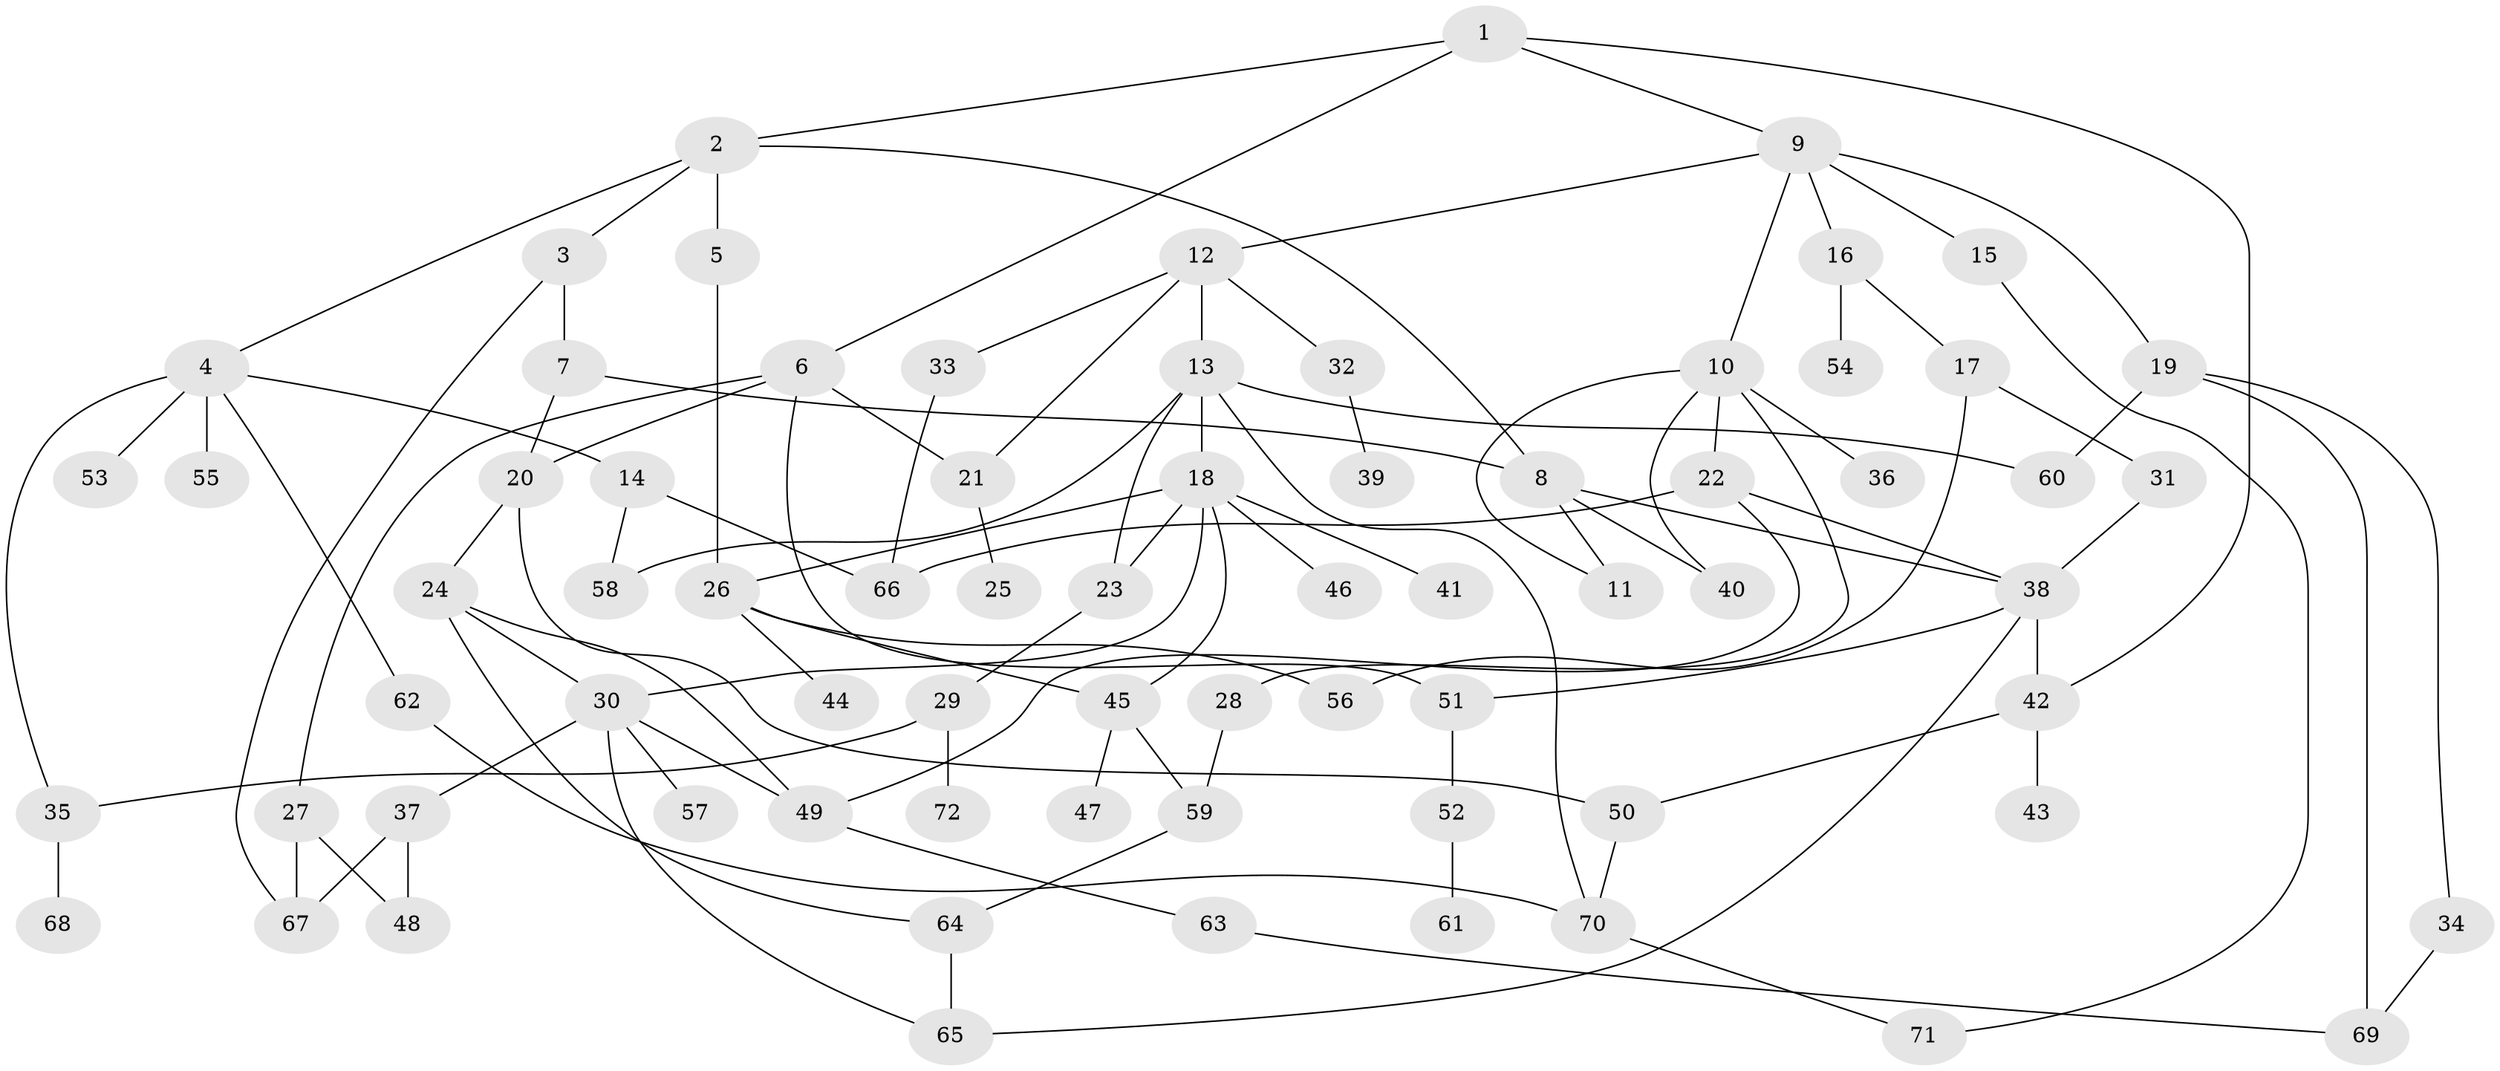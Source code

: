 // coarse degree distribution, {11: 0.019230769230769232, 5: 0.07692307692307693, 4: 0.057692307692307696, 6: 0.07692307692307693, 2: 0.25, 8: 0.019230769230769232, 3: 0.23076923076923078, 10: 0.019230769230769232, 1: 0.25}
// Generated by graph-tools (version 1.1) at 2025/49/03/04/25 22:49:08]
// undirected, 72 vertices, 105 edges
graph export_dot {
  node [color=gray90,style=filled];
  1;
  2;
  3;
  4;
  5;
  6;
  7;
  8;
  9;
  10;
  11;
  12;
  13;
  14;
  15;
  16;
  17;
  18;
  19;
  20;
  21;
  22;
  23;
  24;
  25;
  26;
  27;
  28;
  29;
  30;
  31;
  32;
  33;
  34;
  35;
  36;
  37;
  38;
  39;
  40;
  41;
  42;
  43;
  44;
  45;
  46;
  47;
  48;
  49;
  50;
  51;
  52;
  53;
  54;
  55;
  56;
  57;
  58;
  59;
  60;
  61;
  62;
  63;
  64;
  65;
  66;
  67;
  68;
  69;
  70;
  71;
  72;
  1 -- 2;
  1 -- 6;
  1 -- 9;
  1 -- 42;
  2 -- 3;
  2 -- 4;
  2 -- 5;
  2 -- 8;
  3 -- 7;
  3 -- 67;
  4 -- 14;
  4 -- 35;
  4 -- 53;
  4 -- 55;
  4 -- 62;
  5 -- 26;
  6 -- 20;
  6 -- 27;
  6 -- 51;
  6 -- 21;
  7 -- 8;
  7 -- 20;
  8 -- 38;
  8 -- 11;
  8 -- 40;
  9 -- 10;
  9 -- 12;
  9 -- 15;
  9 -- 16;
  9 -- 19;
  10 -- 11;
  10 -- 22;
  10 -- 28;
  10 -- 36;
  10 -- 40;
  12 -- 13;
  12 -- 21;
  12 -- 32;
  12 -- 33;
  13 -- 18;
  13 -- 23;
  13 -- 60;
  13 -- 70;
  13 -- 58;
  14 -- 58;
  14 -- 66;
  15 -- 71;
  16 -- 17;
  16 -- 54;
  17 -- 31;
  17 -- 56;
  18 -- 41;
  18 -- 45;
  18 -- 46;
  18 -- 30;
  18 -- 26;
  18 -- 23;
  19 -- 34;
  19 -- 60;
  19 -- 69;
  20 -- 24;
  20 -- 50;
  21 -- 25;
  22 -- 49;
  22 -- 66;
  22 -- 38;
  23 -- 29;
  24 -- 30;
  24 -- 49;
  24 -- 64;
  26 -- 44;
  26 -- 56;
  26 -- 45;
  27 -- 48;
  27 -- 67;
  28 -- 59;
  29 -- 72;
  29 -- 35;
  30 -- 37;
  30 -- 57;
  30 -- 65;
  30 -- 49;
  31 -- 38;
  32 -- 39;
  33 -- 66;
  34 -- 69;
  35 -- 68;
  37 -- 48;
  37 -- 67;
  38 -- 42;
  38 -- 65;
  38 -- 51;
  42 -- 43;
  42 -- 50;
  45 -- 47;
  45 -- 59;
  49 -- 63;
  50 -- 70;
  51 -- 52;
  52 -- 61;
  59 -- 64;
  62 -- 70;
  63 -- 69;
  64 -- 65;
  70 -- 71;
}
